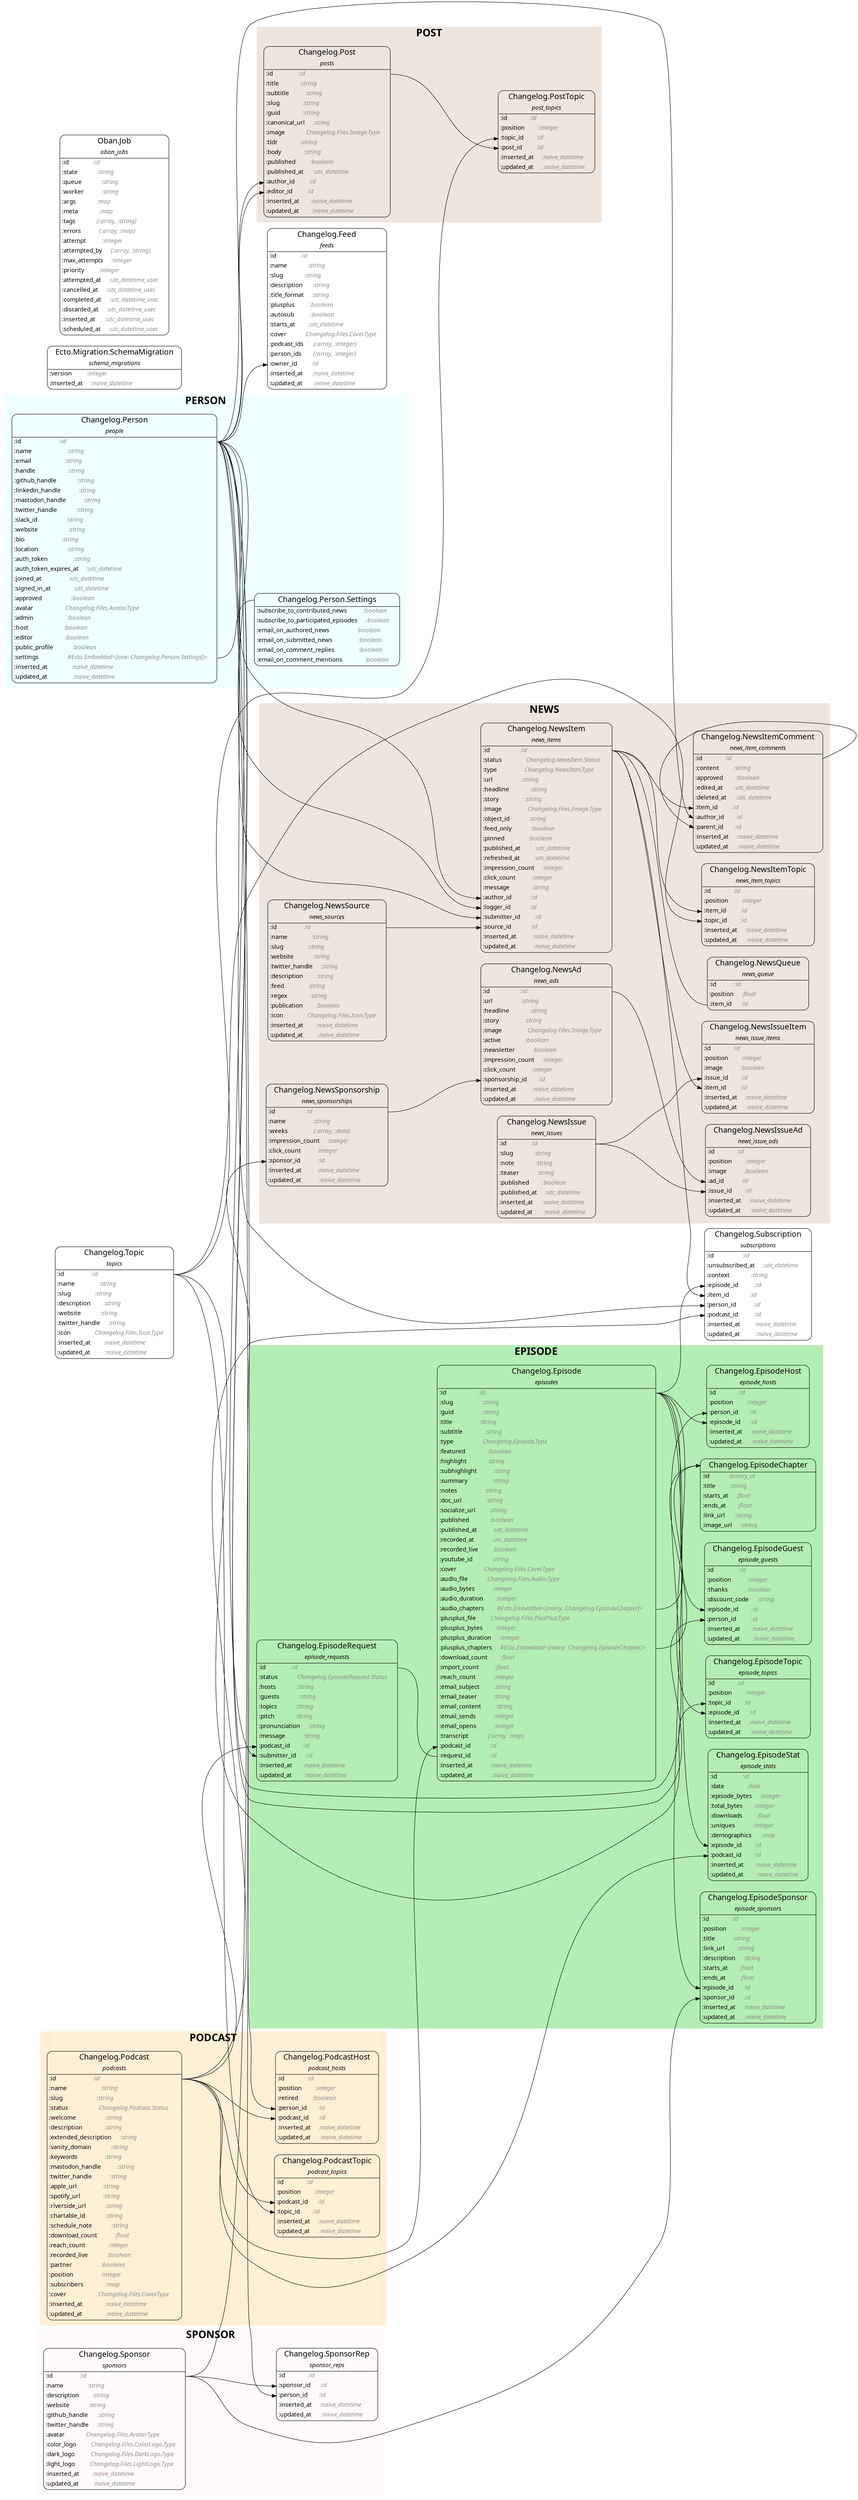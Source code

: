 digraph {
  ranksep=1.0; rankdir=LR;
  node [shape = none, fontname="Roboto Mono"];
  "Changelog.Feed" [label= <<table align='left' border='1' style='rounded' cellspacing='0' cellpadding='4' cellborder='0'><tr><td port='header@schema_module'><font point-size='18'>   Changelog.Feed   </font></td></tr><tr><td border='1' sides='b' colspan='2'><font point-size='14'><i>feeds</i></font></td></tr><tr><td align='left' port='field@id'>:id               <i><font color='gray54'>:id                            </font></i></td></tr><tr><td align='left' port='field@name'>:name             <i><font color='gray54'>:string                        </font></i></td></tr><tr><td align='left' port='field@slug'>:slug             <i><font color='gray54'>:string                        </font></i></td></tr><tr><td align='left' port='field@description'>:description      <i><font color='gray54'>:string                        </font></i></td></tr><tr><td align='left' port='field@title_format'>:title_format     <i><font color='gray54'>:string                        </font></i></td></tr><tr><td align='left' port='field@plusplus'>:plusplus         <i><font color='gray54'>:boolean                       </font></i></td></tr><tr><td align='left' port='field@autosub'>:autosub          <i><font color='gray54'>:boolean                       </font></i></td></tr><tr><td align='left' port='field@starts_at'>:starts_at        <i><font color='gray54'>:utc_datetime                  </font></i></td></tr><tr><td align='left' port='field@cover'>:cover            <i><font color='gray54'>Changelog.Files.Cover.Type     </font></i></td></tr><tr><td align='left' port='field@podcast_ids'>:podcast_ids      <i><font color='gray54'>{:array, :integer}             </font></i></td></tr><tr><td align='left' port='field@person_ids'>:person_ids       <i><font color='gray54'>{:array, :integer}             </font></i></td></tr><tr><td align='left' port='field@owner_id'>:owner_id         <i><font color='gray54'>:id                            </font></i></td></tr><tr><td align='left' port='field@inserted_at'>:inserted_at      <i><font color='gray54'>:naive_datetime                </font></i></td></tr><tr><td align='left' port='field@updated_at'>:updated_at       <i><font color='gray54'>:naive_datetime                </font></i></td></tr></table>>]
  "Changelog.Subscription" [label= <<table align='left' border='1' style='rounded' cellspacing='0' cellpadding='4' cellborder='0'><tr><td port='header@schema_module'><font point-size='18'>   Changelog.Subscription   </font></td></tr><tr><td border='1' sides='b' colspan='2'><font point-size='14'><i>subscriptions</i></font></td></tr><tr><td align='left' port='field@id'>:id                  <i><font color='gray54'>:id                 </font></i></td></tr><tr><td align='left' port='field@unsubscribed_at'>:unsubscribed_at     <i><font color='gray54'>:utc_datetime       </font></i></td></tr><tr><td align='left' port='field@context'>:context             <i><font color='gray54'>:string             </font></i></td></tr><tr><td align='left' port='field@episode_id'>:episode_id          <i><font color='gray54'>:id                 </font></i></td></tr><tr><td align='left' port='field@item_id'>:item_id             <i><font color='gray54'>:id                 </font></i></td></tr><tr><td align='left' port='field@person_id'>:person_id           <i><font color='gray54'>:id                 </font></i></td></tr><tr><td align='left' port='field@podcast_id'>:podcast_id          <i><font color='gray54'>:id                 </font></i></td></tr><tr><td align='left' port='field@inserted_at'>:inserted_at         <i><font color='gray54'>:naive_datetime     </font></i></td></tr><tr><td align='left' port='field@updated_at'>:updated_at          <i><font color='gray54'>:naive_datetime     </font></i></td></tr></table>>]
  "Changelog.Topic" [label= <<table align='left' border='1' style='rounded' cellspacing='0' cellpadding='4' cellborder='0'><tr><td port='header@schema_module'><font point-size='18'>   Changelog.Topic   </font></td></tr><tr><td border='1' sides='b' colspan='2'><font point-size='14'><i>topics</i></font></td></tr><tr><td align='left' port='field@id'>:id                 <i><font color='gray54'>:id                           </font></i></td></tr><tr><td align='left' port='field@name'>:name               <i><font color='gray54'>:string                       </font></i></td></tr><tr><td align='left' port='field@slug'>:slug               <i><font color='gray54'>:string                       </font></i></td></tr><tr><td align='left' port='field@description'>:description        <i><font color='gray54'>:string                       </font></i></td></tr><tr><td align='left' port='field@website'>:website            <i><font color='gray54'>:string                       </font></i></td></tr><tr><td align='left' port='field@twitter_handle'>:twitter_handle     <i><font color='gray54'>:string                       </font></i></td></tr><tr><td align='left' port='field@icon'>:icon               <i><font color='gray54'>Changelog.Files.Icon.Type     </font></i></td></tr><tr><td align='left' port='field@inserted_at'>:inserted_at        <i><font color='gray54'>:naive_datetime               </font></i></td></tr><tr><td align='left' port='field@updated_at'>:updated_at         <i><font color='gray54'>:naive_datetime               </font></i></td></tr></table>>]
  "Ecto.Migration.SchemaMigration" [label= <<table align='left' border='1' style='rounded' cellspacing='0' cellpadding='4' cellborder='0'><tr><td port='header@schema_module'><font point-size='18'>   Ecto.Migration.SchemaMigration   </font></td></tr><tr><td border='1' sides='b' colspan='2'><font point-size='14'><i>schema_migrations</i></font></td></tr><tr><td align='left' port='field@version'>:version         <i><font color='gray54'>:integer            </font></i></td></tr><tr><td align='left' port='field@inserted_at'>:inserted_at     <i><font color='gray54'>:naive_datetime     </font></i></td></tr></table>>]
  "Oban.Job" [label= <<table align='left' border='1' style='rounded' cellspacing='0' cellpadding='4' cellborder='0'><tr><td port='header@schema_module'><font point-size='18'>   Oban.Job   </font></td></tr><tr><td border='1' sides='b' colspan='2'><font point-size='14'><i>oban_jobs</i></font></td></tr><tr><td align='left' port='field@id'>:id               <i><font color='gray54'>:id                    </font></i></td></tr><tr><td align='left' port='field@state'>:state            <i><font color='gray54'>:string                </font></i></td></tr><tr><td align='left' port='field@queue'>:queue            <i><font color='gray54'>:string                </font></i></td></tr><tr><td align='left' port='field@worker'>:worker           <i><font color='gray54'>:string                </font></i></td></tr><tr><td align='left' port='field@args'>:args             <i><font color='gray54'>:map                   </font></i></td></tr><tr><td align='left' port='field@meta'>:meta             <i><font color='gray54'>:map                   </font></i></td></tr><tr><td align='left' port='field@tags'>:tags             <i><font color='gray54'>{:array, :string}      </font></i></td></tr><tr><td align='left' port='field@errors'>:errors           <i><font color='gray54'>{:array, :map}         </font></i></td></tr><tr><td align='left' port='field@attempt'>:attempt          <i><font color='gray54'>:integer               </font></i></td></tr><tr><td align='left' port='field@attempted_by'>:attempted_by     <i><font color='gray54'>{:array, :string}      </font></i></td></tr><tr><td align='left' port='field@max_attempts'>:max_attempts     <i><font color='gray54'>:integer               </font></i></td></tr><tr><td align='left' port='field@priority'>:priority         <i><font color='gray54'>:integer               </font></i></td></tr><tr><td align='left' port='field@attempted_at'>:attempted_at     <i><font color='gray54'>:utc_datetime_usec     </font></i></td></tr><tr><td align='left' port='field@cancelled_at'>:cancelled_at     <i><font color='gray54'>:utc_datetime_usec     </font></i></td></tr><tr><td align='left' port='field@completed_at'>:completed_at     <i><font color='gray54'>:utc_datetime_usec     </font></i></td></tr><tr><td align='left' port='field@discarded_at'>:discarded_at     <i><font color='gray54'>:utc_datetime_usec     </font></i></td></tr><tr><td align='left' port='field@inserted_at'>:inserted_at      <i><font color='gray54'>:utc_datetime_usec     </font></i></td></tr><tr><td align='left' port='field@scheduled_at'>:scheduled_at     <i><font color='gray54'>:utc_datetime_usec     </font></i></td></tr></table>>]
  subgraph cluster_EPISODE {
    style=filled
    fontname="Roboto Mono"
    color = "#b4eeb4"
    label = <<font point-size='24'><b>EPISODE</b></font>>
    "Changelog.Episode" [label= <<table align='left' border='1' style='rounded' cellspacing='0' cellpadding='4' cellborder='0'><tr><td port='header@schema_module'><font point-size='18'>   Changelog.Episode   </font></td></tr><tr><td border='1' sides='b' colspan='2'><font point-size='14'><i>episodes</i></font></td></tr><tr><td align='left' port='field@id'>:id                    <i><font color='gray54'>:id                                                  </font></i></td></tr><tr><td align='left' port='field@slug'>:slug                  <i><font color='gray54'>:string                                              </font></i></td></tr><tr><td align='left' port='field@guid'>:guid                  <i><font color='gray54'>:string                                              </font></i></td></tr><tr><td align='left' port='field@title'>:title                 <i><font color='gray54'>:string                                              </font></i></td></tr><tr><td align='left' port='field@subtitle'>:subtitle              <i><font color='gray54'>:string                                              </font></i></td></tr><tr><td align='left' port='field@type'>:type                  <i><font color='gray54'>Changelog.Episode.Type                               </font></i></td></tr><tr><td align='left' port='field@featured'>:featured              <i><font color='gray54'>:boolean                                             </font></i></td></tr><tr><td align='left' port='field@highlight'>:highlight             <i><font color='gray54'>:string                                              </font></i></td></tr><tr><td align='left' port='field@subhighlight'>:subhighlight          <i><font color='gray54'>:string                                              </font></i></td></tr><tr><td align='left' port='field@summary'>:summary               <i><font color='gray54'>:string                                              </font></i></td></tr><tr><td align='left' port='field@notes'>:notes                 <i><font color='gray54'>:string                                              </font></i></td></tr><tr><td align='left' port='field@doc_url'>:doc_url               <i><font color='gray54'>:string                                              </font></i></td></tr><tr><td align='left' port='field@socialize_url'>:socialize_url         <i><font color='gray54'>:string                                              </font></i></td></tr><tr><td align='left' port='field@published'>:published             <i><font color='gray54'>:boolean                                             </font></i></td></tr><tr><td align='left' port='field@published_at'>:published_at          <i><font color='gray54'>:utc_datetime                                        </font></i></td></tr><tr><td align='left' port='field@recorded_at'>:recorded_at           <i><font color='gray54'>:utc_datetime                                        </font></i></td></tr><tr><td align='left' port='field@recorded_live'>:recorded_live         <i><font color='gray54'>:boolean                                             </font></i></td></tr><tr><td align='left' port='field@youtube_id'>:youtube_id            <i><font color='gray54'>:string                                              </font></i></td></tr><tr><td align='left' port='field@cover'>:cover                 <i><font color='gray54'>Changelog.Files.Cover.Type                           </font></i></td></tr><tr><td align='left' port='field@audio_file'>:audio_file            <i><font color='gray54'>Changelog.Files.Audio.Type                           </font></i></td></tr><tr><td align='left' port='field@audio_bytes'>:audio_bytes           <i><font color='gray54'>:integer                                             </font></i></td></tr><tr><td align='left' port='field@audio_duration'>:audio_duration        <i><font color='gray54'>:integer                                             </font></i></td></tr><tr><td align='left' port='field@audio_chapters'>:audio_chapters        <i><font color='gray54'>#Ecto.Embedded&lt;[many: Changelog.EpisodeChapter]&gt;     </font></i></td></tr><tr><td align='left' port='field@plusplus_file'>:plusplus_file         <i><font color='gray54'>Changelog.Files.PlusPlus.Type                        </font></i></td></tr><tr><td align='left' port='field@plusplus_bytes'>:plusplus_bytes        <i><font color='gray54'>:integer                                             </font></i></td></tr><tr><td align='left' port='field@plusplus_duration'>:plusplus_duration     <i><font color='gray54'>:integer                                             </font></i></td></tr><tr><td align='left' port='field@plusplus_chapters'>:plusplus_chapters     <i><font color='gray54'>#Ecto.Embedded&lt;[many: Changelog.EpisodeChapter]&gt;     </font></i></td></tr><tr><td align='left' port='field@download_count'>:download_count        <i><font color='gray54'>:float                                               </font></i></td></tr><tr><td align='left' port='field@import_count'>:import_count          <i><font color='gray54'>:float                                               </font></i></td></tr><tr><td align='left' port='field@reach_count'>:reach_count           <i><font color='gray54'>:integer                                             </font></i></td></tr><tr><td align='left' port='field@email_subject'>:email_subject         <i><font color='gray54'>:string                                              </font></i></td></tr><tr><td align='left' port='field@email_teaser'>:email_teaser          <i><font color='gray54'>:string                                              </font></i></td></tr><tr><td align='left' port='field@email_content'>:email_content         <i><font color='gray54'>:string                                              </font></i></td></tr><tr><td align='left' port='field@email_sends'>:email_sends           <i><font color='gray54'>:integer                                             </font></i></td></tr><tr><td align='left' port='field@email_opens'>:email_opens           <i><font color='gray54'>:integer                                             </font></i></td></tr><tr><td align='left' port='field@transcript'>:transcript            <i><font color='gray54'>{:array, :map}                                       </font></i></td></tr><tr><td align='left' port='field@podcast_id'>:podcast_id            <i><font color='gray54'>:id                                                  </font></i></td></tr><tr><td align='left' port='field@request_id'>:request_id            <i><font color='gray54'>:id                                                  </font></i></td></tr><tr><td align='left' port='field@inserted_at'>:inserted_at           <i><font color='gray54'>:naive_datetime                                      </font></i></td></tr><tr><td align='left' port='field@updated_at'>:updated_at            <i><font color='gray54'>:naive_datetime                                      </font></i></td></tr></table>>]
  "Changelog.EpisodeChapter" [label= <<table align='left' border='1' style='rounded' cellspacing='0' cellpadding='4' cellborder='0'><tr><td border='1' sides='b' colspan='2' port='header@schema_module'><font point-size='18'>   Changelog.EpisodeChapter   </font></td></tr><tr><td align='left' port='field@id'>:id            <i><font color='gray54'>:binary_id     </font></i></td></tr><tr><td align='left' port='field@title'>:title         <i><font color='gray54'>:string        </font></i></td></tr><tr><td align='left' port='field@starts_at'>:starts_at     <i><font color='gray54'>:float         </font></i></td></tr><tr><td align='left' port='field@ends_at'>:ends_at       <i><font color='gray54'>:float         </font></i></td></tr><tr><td align='left' port='field@link_url'>:link_url      <i><font color='gray54'>:string        </font></i></td></tr><tr><td align='left' port='field@image_url'>:image_url     <i><font color='gray54'>:string        </font></i></td></tr></table>>]
  "Changelog.EpisodeGuest" [label= <<table align='left' border='1' style='rounded' cellspacing='0' cellpadding='4' cellborder='0'><tr><td port='header@schema_module'><font point-size='18'>   Changelog.EpisodeGuest   </font></td></tr><tr><td border='1' sides='b' colspan='2'><font point-size='14'><i>episode_guests</i></font></td></tr><tr><td align='left' port='field@id'>:id                <i><font color='gray54'>:id                 </font></i></td></tr><tr><td align='left' port='field@position'>:position          <i><font color='gray54'>:integer            </font></i></td></tr><tr><td align='left' port='field@thanks'>:thanks            <i><font color='gray54'>:boolean            </font></i></td></tr><tr><td align='left' port='field@discount_code'>:discount_code     <i><font color='gray54'>:string             </font></i></td></tr><tr><td align='left' port='field@episode_id'>:episode_id        <i><font color='gray54'>:id                 </font></i></td></tr><tr><td align='left' port='field@person_id'>:person_id         <i><font color='gray54'>:id                 </font></i></td></tr><tr><td align='left' port='field@inserted_at'>:inserted_at       <i><font color='gray54'>:naive_datetime     </font></i></td></tr><tr><td align='left' port='field@updated_at'>:updated_at        <i><font color='gray54'>:naive_datetime     </font></i></td></tr></table>>]
  "Changelog.EpisodeHost" [label= <<table align='left' border='1' style='rounded' cellspacing='0' cellpadding='4' cellborder='0'><tr><td port='header@schema_module'><font point-size='18'>   Changelog.EpisodeHost   </font></td></tr><tr><td border='1' sides='b' colspan='2'><font point-size='14'><i>episode_hosts</i></font></td></tr><tr><td align='left' port='field@id'>:id              <i><font color='gray54'>:id                 </font></i></td></tr><tr><td align='left' port='field@position'>:position        <i><font color='gray54'>:integer            </font></i></td></tr><tr><td align='left' port='field@person_id'>:person_id       <i><font color='gray54'>:id                 </font></i></td></tr><tr><td align='left' port='field@episode_id'>:episode_id      <i><font color='gray54'>:id                 </font></i></td></tr><tr><td align='left' port='field@inserted_at'>:inserted_at     <i><font color='gray54'>:naive_datetime     </font></i></td></tr><tr><td align='left' port='field@updated_at'>:updated_at      <i><font color='gray54'>:naive_datetime     </font></i></td></tr></table>>]
  "Changelog.EpisodeRequest" [label= <<table align='left' border='1' style='rounded' cellspacing='0' cellpadding='4' cellborder='0'><tr><td port='header@schema_module'><font point-size='18'>   Changelog.EpisodeRequest   </font></td></tr><tr><td border='1' sides='b' colspan='2'><font point-size='14'><i>episode_requests</i></font></td></tr><tr><td align='left' port='field@id'>:id                <i><font color='gray54'>:id                                 </font></i></td></tr><tr><td align='left' port='field@status'>:status            <i><font color='gray54'>Changelog.EpisodeRequest.Status     </font></i></td></tr><tr><td align='left' port='field@hosts'>:hosts             <i><font color='gray54'>:string                             </font></i></td></tr><tr><td align='left' port='field@guests'>:guests            <i><font color='gray54'>:string                             </font></i></td></tr><tr><td align='left' port='field@topics'>:topics            <i><font color='gray54'>:string                             </font></i></td></tr><tr><td align='left' port='field@pitch'>:pitch             <i><font color='gray54'>:string                             </font></i></td></tr><tr><td align='left' port='field@pronunciation'>:pronunciation     <i><font color='gray54'>:string                             </font></i></td></tr><tr><td align='left' port='field@message'>:message           <i><font color='gray54'>:string                             </font></i></td></tr><tr><td align='left' port='field@podcast_id'>:podcast_id        <i><font color='gray54'>:id                                 </font></i></td></tr><tr><td align='left' port='field@submitter_id'>:submitter_id      <i><font color='gray54'>:id                                 </font></i></td></tr><tr><td align='left' port='field@inserted_at'>:inserted_at       <i><font color='gray54'>:naive_datetime                     </font></i></td></tr><tr><td align='left' port='field@updated_at'>:updated_at        <i><font color='gray54'>:naive_datetime                     </font></i></td></tr></table>>]
  "Changelog.EpisodeSponsor" [label= <<table align='left' border='1' style='rounded' cellspacing='0' cellpadding='4' cellborder='0'><tr><td port='header@schema_module'><font point-size='18'>   Changelog.EpisodeSponsor   </font></td></tr><tr><td border='1' sides='b' colspan='2'><font point-size='14'><i>episode_sponsors</i></font></td></tr><tr><td align='left' port='field@id'>:id              <i><font color='gray54'>:id                 </font></i></td></tr><tr><td align='left' port='field@position'>:position        <i><font color='gray54'>:integer            </font></i></td></tr><tr><td align='left' port='field@title'>:title           <i><font color='gray54'>:string             </font></i></td></tr><tr><td align='left' port='field@link_url'>:link_url        <i><font color='gray54'>:string             </font></i></td></tr><tr><td align='left' port='field@description'>:description     <i><font color='gray54'>:string             </font></i></td></tr><tr><td align='left' port='field@starts_at'>:starts_at       <i><font color='gray54'>:float              </font></i></td></tr><tr><td align='left' port='field@ends_at'>:ends_at         <i><font color='gray54'>:float              </font></i></td></tr><tr><td align='left' port='field@episode_id'>:episode_id      <i><font color='gray54'>:id                 </font></i></td></tr><tr><td align='left' port='field@sponsor_id'>:sponsor_id      <i><font color='gray54'>:id                 </font></i></td></tr><tr><td align='left' port='field@inserted_at'>:inserted_at     <i><font color='gray54'>:naive_datetime     </font></i></td></tr><tr><td align='left' port='field@updated_at'>:updated_at      <i><font color='gray54'>:naive_datetime     </font></i></td></tr></table>>]
  "Changelog.EpisodeStat" [label= <<table align='left' border='1' style='rounded' cellspacing='0' cellpadding='4' cellborder='0'><tr><td port='header@schema_module'><font point-size='18'>   Changelog.EpisodeStat   </font></td></tr><tr><td border='1' sides='b' colspan='2'><font point-size='14'><i>episode_stats</i></font></td></tr><tr><td align='left' port='field@id'>:id                <i><font color='gray54'>:id                 </font></i></td></tr><tr><td align='left' port='field@date'>:date              <i><font color='gray54'>:date               </font></i></td></tr><tr><td align='left' port='field@episode_bytes'>:episode_bytes     <i><font color='gray54'>:integer            </font></i></td></tr><tr><td align='left' port='field@total_bytes'>:total_bytes       <i><font color='gray54'>:integer            </font></i></td></tr><tr><td align='left' port='field@downloads'>:downloads         <i><font color='gray54'>:float              </font></i></td></tr><tr><td align='left' port='field@uniques'>:uniques           <i><font color='gray54'>:integer            </font></i></td></tr><tr><td align='left' port='field@demographics'>:demographics      <i><font color='gray54'>:map                </font></i></td></tr><tr><td align='left' port='field@episode_id'>:episode_id        <i><font color='gray54'>:id                 </font></i></td></tr><tr><td align='left' port='field@podcast_id'>:podcast_id        <i><font color='gray54'>:id                 </font></i></td></tr><tr><td align='left' port='field@inserted_at'>:inserted_at       <i><font color='gray54'>:naive_datetime     </font></i></td></tr><tr><td align='left' port='field@updated_at'>:updated_at        <i><font color='gray54'>:naive_datetime     </font></i></td></tr></table>>]
  "Changelog.EpisodeTopic" [label= <<table align='left' border='1' style='rounded' cellspacing='0' cellpadding='4' cellborder='0'><tr><td port='header@schema_module'><font point-size='18'>   Changelog.EpisodeTopic   </font></td></tr><tr><td border='1' sides='b' colspan='2'><font point-size='14'><i>episode_topics</i></font></td></tr><tr><td align='left' port='field@id'>:id              <i><font color='gray54'>:id                 </font></i></td></tr><tr><td align='left' port='field@position'>:position        <i><font color='gray54'>:integer            </font></i></td></tr><tr><td align='left' port='field@topic_id'>:topic_id        <i><font color='gray54'>:id                 </font></i></td></tr><tr><td align='left' port='field@episode_id'>:episode_id      <i><font color='gray54'>:id                 </font></i></td></tr><tr><td align='left' port='field@inserted_at'>:inserted_at     <i><font color='gray54'>:naive_datetime     </font></i></td></tr><tr><td align='left' port='field@updated_at'>:updated_at      <i><font color='gray54'>:naive_datetime     </font></i></td></tr></table>>]
  }
  subgraph cluster_NEWS {
    style=filled
    fontname="Roboto Mono"
    color = "#eee5de"
    label = <<font point-size='24'><b>NEWS</b></font>>
    "Changelog.NewsAd" [label= <<table align='left' border='1' style='rounded' cellspacing='0' cellpadding='4' cellborder='0'><tr><td port='header@schema_module'><font point-size='18'>   Changelog.NewsAd   </font></td></tr><tr><td border='1' sides='b' colspan='2'><font point-size='14'><i>news_ads</i></font></td></tr><tr><td align='left' port='field@id'>:id                   <i><font color='gray54'>:id                            </font></i></td></tr><tr><td align='left' port='field@url'>:url                  <i><font color='gray54'>:string                        </font></i></td></tr><tr><td align='left' port='field@headline'>:headline             <i><font color='gray54'>:string                        </font></i></td></tr><tr><td align='left' port='field@story'>:story                <i><font color='gray54'>:string                        </font></i></td></tr><tr><td align='left' port='field@image'>:image                <i><font color='gray54'>Changelog.Files.Image.Type     </font></i></td></tr><tr><td align='left' port='field@active'>:active               <i><font color='gray54'>:boolean                       </font></i></td></tr><tr><td align='left' port='field@newsletter'>:newsletter           <i><font color='gray54'>:boolean                       </font></i></td></tr><tr><td align='left' port='field@impression_count'>:impression_count     <i><font color='gray54'>:integer                       </font></i></td></tr><tr><td align='left' port='field@click_count'>:click_count          <i><font color='gray54'>:integer                       </font></i></td></tr><tr><td align='left' port='field@sponsorship_id'>:sponsorship_id       <i><font color='gray54'>:id                            </font></i></td></tr><tr><td align='left' port='field@inserted_at'>:inserted_at          <i><font color='gray54'>:naive_datetime                </font></i></td></tr><tr><td align='left' port='field@updated_at'>:updated_at           <i><font color='gray54'>:naive_datetime                </font></i></td></tr></table>>]
  "Changelog.NewsIssue" [label= <<table align='left' border='1' style='rounded' cellspacing='0' cellpadding='4' cellborder='0'><tr><td port='header@schema_module'><font point-size='18'>   Changelog.NewsIssue   </font></td></tr><tr><td border='1' sides='b' colspan='2'><font point-size='14'><i>news_issues</i></font></td></tr><tr><td align='left' port='field@id'>:id               <i><font color='gray54'>:id                 </font></i></td></tr><tr><td align='left' port='field@slug'>:slug             <i><font color='gray54'>:string             </font></i></td></tr><tr><td align='left' port='field@note'>:note             <i><font color='gray54'>:string             </font></i></td></tr><tr><td align='left' port='field@teaser'>:teaser           <i><font color='gray54'>:string             </font></i></td></tr><tr><td align='left' port='field@published'>:published        <i><font color='gray54'>:boolean            </font></i></td></tr><tr><td align='left' port='field@published_at'>:published_at     <i><font color='gray54'>:utc_datetime       </font></i></td></tr><tr><td align='left' port='field@inserted_at'>:inserted_at      <i><font color='gray54'>:naive_datetime     </font></i></td></tr><tr><td align='left' port='field@updated_at'>:updated_at       <i><font color='gray54'>:naive_datetime     </font></i></td></tr></table>>]
  "Changelog.NewsIssueAd" [label= <<table align='left' border='1' style='rounded' cellspacing='0' cellpadding='4' cellborder='0'><tr><td port='header@schema_module'><font point-size='18'>   Changelog.NewsIssueAd   </font></td></tr><tr><td border='1' sides='b' colspan='2'><font point-size='14'><i>news_issue_ads</i></font></td></tr><tr><td align='left' port='field@id'>:id              <i><font color='gray54'>:id                 </font></i></td></tr><tr><td align='left' port='field@position'>:position        <i><font color='gray54'>:integer            </font></i></td></tr><tr><td align='left' port='field@image'>:image           <i><font color='gray54'>:boolean            </font></i></td></tr><tr><td align='left' port='field@ad_id'>:ad_id           <i><font color='gray54'>:id                 </font></i></td></tr><tr><td align='left' port='field@issue_id'>:issue_id        <i><font color='gray54'>:id                 </font></i></td></tr><tr><td align='left' port='field@inserted_at'>:inserted_at     <i><font color='gray54'>:naive_datetime     </font></i></td></tr><tr><td align='left' port='field@updated_at'>:updated_at      <i><font color='gray54'>:naive_datetime     </font></i></td></tr></table>>]
  "Changelog.NewsIssueItem" [label= <<table align='left' border='1' style='rounded' cellspacing='0' cellpadding='4' cellborder='0'><tr><td port='header@schema_module'><font point-size='18'>   Changelog.NewsIssueItem   </font></td></tr><tr><td border='1' sides='b' colspan='2'><font point-size='14'><i>news_issue_items</i></font></td></tr><tr><td align='left' port='field@id'>:id              <i><font color='gray54'>:id                 </font></i></td></tr><tr><td align='left' port='field@position'>:position        <i><font color='gray54'>:integer            </font></i></td></tr><tr><td align='left' port='field@image'>:image           <i><font color='gray54'>:boolean            </font></i></td></tr><tr><td align='left' port='field@issue_id'>:issue_id        <i><font color='gray54'>:id                 </font></i></td></tr><tr><td align='left' port='field@item_id'>:item_id         <i><font color='gray54'>:id                 </font></i></td></tr><tr><td align='left' port='field@inserted_at'>:inserted_at     <i><font color='gray54'>:naive_datetime     </font></i></td></tr><tr><td align='left' port='field@updated_at'>:updated_at      <i><font color='gray54'>:naive_datetime     </font></i></td></tr></table>>]
  "Changelog.NewsItem" [label= <<table align='left' border='1' style='rounded' cellspacing='0' cellpadding='4' cellborder='0'><tr><td port='header@schema_module'><font point-size='18'>   Changelog.NewsItem   </font></td></tr><tr><td border='1' sides='b' colspan='2'><font point-size='14'><i>news_items</i></font></td></tr><tr><td align='left' port='field@id'>:id                   <i><font color='gray54'>:id                            </font></i></td></tr><tr><td align='left' port='field@status'>:status               <i><font color='gray54'>Changelog.NewsItem.Status      </font></i></td></tr><tr><td align='left' port='field@type'>:type                 <i><font color='gray54'>Changelog.NewsItem.Type        </font></i></td></tr><tr><td align='left' port='field@url'>:url                  <i><font color='gray54'>:string                        </font></i></td></tr><tr><td align='left' port='field@headline'>:headline             <i><font color='gray54'>:string                        </font></i></td></tr><tr><td align='left' port='field@story'>:story                <i><font color='gray54'>:string                        </font></i></td></tr><tr><td align='left' port='field@image'>:image                <i><font color='gray54'>Changelog.Files.Image.Type     </font></i></td></tr><tr><td align='left' port='field@object_id'>:object_id            <i><font color='gray54'>:string                        </font></i></td></tr><tr><td align='left' port='field@feed_only'>:feed_only            <i><font color='gray54'>:boolean                       </font></i></td></tr><tr><td align='left' port='field@pinned'>:pinned               <i><font color='gray54'>:boolean                       </font></i></td></tr><tr><td align='left' port='field@published_at'>:published_at         <i><font color='gray54'>:utc_datetime                  </font></i></td></tr><tr><td align='left' port='field@refreshed_at'>:refreshed_at         <i><font color='gray54'>:utc_datetime                  </font></i></td></tr><tr><td align='left' port='field@impression_count'>:impression_count     <i><font color='gray54'>:integer                       </font></i></td></tr><tr><td align='left' port='field@click_count'>:click_count          <i><font color='gray54'>:integer                       </font></i></td></tr><tr><td align='left' port='field@message'>:message              <i><font color='gray54'>:string                        </font></i></td></tr><tr><td align='left' port='field@author_id'>:author_id            <i><font color='gray54'>:id                            </font></i></td></tr><tr><td align='left' port='field@logger_id'>:logger_id            <i><font color='gray54'>:id                            </font></i></td></tr><tr><td align='left' port='field@submitter_id'>:submitter_id         <i><font color='gray54'>:id                            </font></i></td></tr><tr><td align='left' port='field@source_id'>:source_id            <i><font color='gray54'>:id                            </font></i></td></tr><tr><td align='left' port='field@inserted_at'>:inserted_at          <i><font color='gray54'>:naive_datetime                </font></i></td></tr><tr><td align='left' port='field@updated_at'>:updated_at           <i><font color='gray54'>:naive_datetime                </font></i></td></tr></table>>]
  "Changelog.NewsItemComment" [label= <<table align='left' border='1' style='rounded' cellspacing='0' cellpadding='4' cellborder='0'><tr><td port='header@schema_module'><font point-size='18'>   Changelog.NewsItemComment   </font></td></tr><tr><td border='1' sides='b' colspan='2'><font point-size='14'><i>news_item_comments</i></font></td></tr><tr><td align='left' port='field@id'>:id              <i><font color='gray54'>:id                 </font></i></td></tr><tr><td align='left' port='field@content'>:content         <i><font color='gray54'>:string             </font></i></td></tr><tr><td align='left' port='field@approved'>:approved        <i><font color='gray54'>:boolean            </font></i></td></tr><tr><td align='left' port='field@edited_at'>:edited_at       <i><font color='gray54'>:utc_datetime       </font></i></td></tr><tr><td align='left' port='field@deleted_at'>:deleted_at      <i><font color='gray54'>:utc_datetime       </font></i></td></tr><tr><td align='left' port='field@item_id'>:item_id         <i><font color='gray54'>:id                 </font></i></td></tr><tr><td align='left' port='field@author_id'>:author_id       <i><font color='gray54'>:id                 </font></i></td></tr><tr><td align='left' port='field@parent_id'>:parent_id       <i><font color='gray54'>:id                 </font></i></td></tr><tr><td align='left' port='field@inserted_at'>:inserted_at     <i><font color='gray54'>:naive_datetime     </font></i></td></tr><tr><td align='left' port='field@updated_at'>:updated_at      <i><font color='gray54'>:naive_datetime     </font></i></td></tr></table>>]
  "Changelog.NewsItemTopic" [label= <<table align='left' border='1' style='rounded' cellspacing='0' cellpadding='4' cellborder='0'><tr><td port='header@schema_module'><font point-size='18'>   Changelog.NewsItemTopic   </font></td></tr><tr><td border='1' sides='b' colspan='2'><font point-size='14'><i>news_item_topics</i></font></td></tr><tr><td align='left' port='field@id'>:id              <i><font color='gray54'>:id                 </font></i></td></tr><tr><td align='left' port='field@position'>:position        <i><font color='gray54'>:integer            </font></i></td></tr><tr><td align='left' port='field@item_id'>:item_id         <i><font color='gray54'>:id                 </font></i></td></tr><tr><td align='left' port='field@topic_id'>:topic_id        <i><font color='gray54'>:id                 </font></i></td></tr><tr><td align='left' port='field@inserted_at'>:inserted_at     <i><font color='gray54'>:naive_datetime     </font></i></td></tr><tr><td align='left' port='field@updated_at'>:updated_at      <i><font color='gray54'>:naive_datetime     </font></i></td></tr></table>>]
  "Changelog.NewsQueue" [label= <<table align='left' border='1' style='rounded' cellspacing='0' cellpadding='4' cellborder='0'><tr><td port='header@schema_module'><font point-size='18'>   Changelog.NewsQueue   </font></td></tr><tr><td border='1' sides='b' colspan='2'><font point-size='14'><i>news_queue</i></font></td></tr><tr><td align='left' port='field@id'>:id           <i><font color='gray54'>:id        </font></i></td></tr><tr><td align='left' port='field@position'>:position     <i><font color='gray54'>:float     </font></i></td></tr><tr><td align='left' port='field@item_id'>:item_id      <i><font color='gray54'>:id        </font></i></td></tr></table>>]
  "Changelog.NewsSource" [label= <<table align='left' border='1' style='rounded' cellspacing='0' cellpadding='4' cellborder='0'><tr><td port='header@schema_module'><font point-size='18'>   Changelog.NewsSource   </font></td></tr><tr><td border='1' sides='b' colspan='2'><font point-size='14'><i>news_sources</i></font></td></tr><tr><td align='left' port='field@id'>:id                 <i><font color='gray54'>:id                           </font></i></td></tr><tr><td align='left' port='field@name'>:name               <i><font color='gray54'>:string                       </font></i></td></tr><tr><td align='left' port='field@slug'>:slug               <i><font color='gray54'>:string                       </font></i></td></tr><tr><td align='left' port='field@website'>:website            <i><font color='gray54'>:string                       </font></i></td></tr><tr><td align='left' port='field@twitter_handle'>:twitter_handle     <i><font color='gray54'>:string                       </font></i></td></tr><tr><td align='left' port='field@description'>:description        <i><font color='gray54'>:string                       </font></i></td></tr><tr><td align='left' port='field@feed'>:feed               <i><font color='gray54'>:string                       </font></i></td></tr><tr><td align='left' port='field@regex'>:regex              <i><font color='gray54'>:string                       </font></i></td></tr><tr><td align='left' port='field@publication'>:publication        <i><font color='gray54'>:boolean                      </font></i></td></tr><tr><td align='left' port='field@icon'>:icon               <i><font color='gray54'>Changelog.Files.Icon.Type     </font></i></td></tr><tr><td align='left' port='field@inserted_at'>:inserted_at        <i><font color='gray54'>:naive_datetime               </font></i></td></tr><tr><td align='left' port='field@updated_at'>:updated_at         <i><font color='gray54'>:naive_datetime               </font></i></td></tr></table>>]
  "Changelog.NewsSponsorship" [label= <<table align='left' border='1' style='rounded' cellspacing='0' cellpadding='4' cellborder='0'><tr><td port='header@schema_module'><font point-size='18'>   Changelog.NewsSponsorship   </font></td></tr><tr><td border='1' sides='b' colspan='2'><font point-size='14'><i>news_sponsorships</i></font></td></tr><tr><td align='left' port='field@id'>:id                   <i><font color='gray54'>:id                 </font></i></td></tr><tr><td align='left' port='field@name'>:name                 <i><font color='gray54'>:string             </font></i></td></tr><tr><td align='left' port='field@weeks'>:weeks                <i><font color='gray54'>{:array, :date}     </font></i></td></tr><tr><td align='left' port='field@impression_count'>:impression_count     <i><font color='gray54'>:integer            </font></i></td></tr><tr><td align='left' port='field@click_count'>:click_count          <i><font color='gray54'>:integer            </font></i></td></tr><tr><td align='left' port='field@sponsor_id'>:sponsor_id           <i><font color='gray54'>:id                 </font></i></td></tr><tr><td align='left' port='field@inserted_at'>:inserted_at          <i><font color='gray54'>:naive_datetime     </font></i></td></tr><tr><td align='left' port='field@updated_at'>:updated_at           <i><font color='gray54'>:naive_datetime     </font></i></td></tr></table>>]
  }
  subgraph cluster_PERSON {
    style=filled
    fontname="Roboto Mono"
    color = "#f0ffff"
    label = <<font point-size='24'><b>PERSON</b></font>>
    "Changelog.Person" [label= <<table align='left' border='1' style='rounded' cellspacing='0' cellpadding='4' cellborder='0'><tr><td port='header@schema_module'><font point-size='18'>   Changelog.Person   </font></td></tr><tr><td border='1' sides='b' colspan='2'><font point-size='14'><i>people</i></font></td></tr><tr><td align='left' port='field@id'>:id                        <i><font color='gray54'>:id                                                  </font></i></td></tr><tr><td align='left' port='field@name'>:name                      <i><font color='gray54'>:string                                              </font></i></td></tr><tr><td align='left' port='field@email'>:email                     <i><font color='gray54'>:string                                              </font></i></td></tr><tr><td align='left' port='field@handle'>:handle                    <i><font color='gray54'>:string                                              </font></i></td></tr><tr><td align='left' port='field@github_handle'>:github_handle             <i><font color='gray54'>:string                                              </font></i></td></tr><tr><td align='left' port='field@linkedin_handle'>:linkedin_handle           <i><font color='gray54'>:string                                              </font></i></td></tr><tr><td align='left' port='field@mastodon_handle'>:mastodon_handle           <i><font color='gray54'>:string                                              </font></i></td></tr><tr><td align='left' port='field@twitter_handle'>:twitter_handle            <i><font color='gray54'>:string                                              </font></i></td></tr><tr><td align='left' port='field@slack_id'>:slack_id                  <i><font color='gray54'>:string                                              </font></i></td></tr><tr><td align='left' port='field@website'>:website                   <i><font color='gray54'>:string                                              </font></i></td></tr><tr><td align='left' port='field@bio'>:bio                       <i><font color='gray54'>:string                                              </font></i></td></tr><tr><td align='left' port='field@location'>:location                  <i><font color='gray54'>:string                                              </font></i></td></tr><tr><td align='left' port='field@auth_token'>:auth_token                <i><font color='gray54'>:string                                              </font></i></td></tr><tr><td align='left' port='field@auth_token_expires_at'>:auth_token_expires_at     <i><font color='gray54'>:utc_datetime                                        </font></i></td></tr><tr><td align='left' port='field@joined_at'>:joined_at                 <i><font color='gray54'>:utc_datetime                                        </font></i></td></tr><tr><td align='left' port='field@signed_in_at'>:signed_in_at              <i><font color='gray54'>:utc_datetime                                        </font></i></td></tr><tr><td align='left' port='field@approved'>:approved                  <i><font color='gray54'>:boolean                                             </font></i></td></tr><tr><td align='left' port='field@avatar'>:avatar                    <i><font color='gray54'>Changelog.Files.Avatar.Type                          </font></i></td></tr><tr><td align='left' port='field@admin'>:admin                     <i><font color='gray54'>:boolean                                             </font></i></td></tr><tr><td align='left' port='field@host'>:host                      <i><font color='gray54'>:boolean                                             </font></i></td></tr><tr><td align='left' port='field@editor'>:editor                    <i><font color='gray54'>:boolean                                             </font></i></td></tr><tr><td align='left' port='field@public_profile'>:public_profile            <i><font color='gray54'>:boolean                                             </font></i></td></tr><tr><td align='left' port='field@settings'>:settings                  <i><font color='gray54'>#Ecto.Embedded&lt;[one: Changelog.Person.Settings]&gt;     </font></i></td></tr><tr><td align='left' port='field@inserted_at'>:inserted_at               <i><font color='gray54'>:naive_datetime                                      </font></i></td></tr><tr><td align='left' port='field@updated_at'>:updated_at                <i><font color='gray54'>:naive_datetime                                      </font></i></td></tr></table>>]
  "Changelog.Person.Settings" [label= <<table align='left' border='1' style='rounded' cellspacing='0' cellpadding='4' cellborder='0'><tr><td border='1' sides='b' colspan='2' port='header@schema_module'><font point-size='18'>   Changelog.Person.Settings   </font></td></tr><tr><td align='left' port='field@subscribe_to_contributed_news'>:subscribe_to_contributed_news          <i><font color='gray54'>:boolean     </font></i></td></tr><tr><td align='left' port='field@subscribe_to_participated_episodes'>:subscribe_to_participated_episodes     <i><font color='gray54'>:boolean     </font></i></td></tr><tr><td align='left' port='field@email_on_authored_news'>:email_on_authored_news                 <i><font color='gray54'>:boolean     </font></i></td></tr><tr><td align='left' port='field@email_on_submitted_news'>:email_on_submitted_news                <i><font color='gray54'>:boolean     </font></i></td></tr><tr><td align='left' port='field@email_on_comment_replies'>:email_on_comment_replies               <i><font color='gray54'>:boolean     </font></i></td></tr><tr><td align='left' port='field@email_on_comment_mentions'>:email_on_comment_mentions              <i><font color='gray54'>:boolean     </font></i></td></tr></table>>]
  }
  subgraph cluster_PODCAST {
    style=filled
    fontname="Roboto Mono"
    color = "#ffefd5"
    label = <<font point-size='24'><b>PODCAST</b></font>>
    "Changelog.Podcast" [label= <<table align='left' border='1' style='rounded' cellspacing='0' cellpadding='4' cellborder='0'><tr><td port='header@schema_module'><font point-size='18'>   Changelog.Podcast   </font></td></tr><tr><td border='1' sides='b' colspan='2'><font point-size='14'><i>podcasts</i></font></td></tr><tr><td align='left' port='field@id'>:id                       <i><font color='gray54'>:id                            </font></i></td></tr><tr><td align='left' port='field@name'>:name                     <i><font color='gray54'>:string                        </font></i></td></tr><tr><td align='left' port='field@slug'>:slug                     <i><font color='gray54'>:string                        </font></i></td></tr><tr><td align='left' port='field@status'>:status                   <i><font color='gray54'>Changelog.Podcast.Status       </font></i></td></tr><tr><td align='left' port='field@welcome'>:welcome                  <i><font color='gray54'>:string                        </font></i></td></tr><tr><td align='left' port='field@description'>:description              <i><font color='gray54'>:string                        </font></i></td></tr><tr><td align='left' port='field@extended_description'>:extended_description     <i><font color='gray54'>:string                        </font></i></td></tr><tr><td align='left' port='field@vanity_domain'>:vanity_domain            <i><font color='gray54'>:string                        </font></i></td></tr><tr><td align='left' port='field@keywords'>:keywords                 <i><font color='gray54'>:string                        </font></i></td></tr><tr><td align='left' port='field@mastodon_handle'>:mastodon_handle          <i><font color='gray54'>:string                        </font></i></td></tr><tr><td align='left' port='field@twitter_handle'>:twitter_handle           <i><font color='gray54'>:string                        </font></i></td></tr><tr><td align='left' port='field@apple_url'>:apple_url                <i><font color='gray54'>:string                        </font></i></td></tr><tr><td align='left' port='field@spotify_url'>:spotify_url              <i><font color='gray54'>:string                        </font></i></td></tr><tr><td align='left' port='field@riverside_url'>:riverside_url            <i><font color='gray54'>:string                        </font></i></td></tr><tr><td align='left' port='field@chartable_id'>:chartable_id             <i><font color='gray54'>:string                        </font></i></td></tr><tr><td align='left' port='field@schedule_note'>:schedule_note            <i><font color='gray54'>:string                        </font></i></td></tr><tr><td align='left' port='field@download_count'>:download_count           <i><font color='gray54'>:float                         </font></i></td></tr><tr><td align='left' port='field@reach_count'>:reach_count              <i><font color='gray54'>:integer                       </font></i></td></tr><tr><td align='left' port='field@recorded_live'>:recorded_live            <i><font color='gray54'>:boolean                       </font></i></td></tr><tr><td align='left' port='field@partner'>:partner                  <i><font color='gray54'>:boolean                       </font></i></td></tr><tr><td align='left' port='field@position'>:position                 <i><font color='gray54'>:integer                       </font></i></td></tr><tr><td align='left' port='field@subscribers'>:subscribers              <i><font color='gray54'>:map                           </font></i></td></tr><tr><td align='left' port='field@cover'>:cover                    <i><font color='gray54'>Changelog.Files.Cover.Type     </font></i></td></tr><tr><td align='left' port='field@inserted_at'>:inserted_at              <i><font color='gray54'>:naive_datetime                </font></i></td></tr><tr><td align='left' port='field@updated_at'>:updated_at               <i><font color='gray54'>:naive_datetime                </font></i></td></tr></table>>]
  "Changelog.PodcastHost" [label= <<table align='left' border='1' style='rounded' cellspacing='0' cellpadding='4' cellborder='0'><tr><td port='header@schema_module'><font point-size='18'>   Changelog.PodcastHost   </font></td></tr><tr><td border='1' sides='b' colspan='2'><font point-size='14'><i>podcast_hosts</i></font></td></tr><tr><td align='left' port='field@id'>:id              <i><font color='gray54'>:id                 </font></i></td></tr><tr><td align='left' port='field@position'>:position        <i><font color='gray54'>:integer            </font></i></td></tr><tr><td align='left' port='field@retired'>:retired         <i><font color='gray54'>:boolean            </font></i></td></tr><tr><td align='left' port='field@person_id'>:person_id       <i><font color='gray54'>:id                 </font></i></td></tr><tr><td align='left' port='field@podcast_id'>:podcast_id      <i><font color='gray54'>:id                 </font></i></td></tr><tr><td align='left' port='field@inserted_at'>:inserted_at     <i><font color='gray54'>:naive_datetime     </font></i></td></tr><tr><td align='left' port='field@updated_at'>:updated_at      <i><font color='gray54'>:naive_datetime     </font></i></td></tr></table>>]
  "Changelog.PodcastTopic" [label= <<table align='left' border='1' style='rounded' cellspacing='0' cellpadding='4' cellborder='0'><tr><td port='header@schema_module'><font point-size='18'>   Changelog.PodcastTopic   </font></td></tr><tr><td border='1' sides='b' colspan='2'><font point-size='14'><i>podcast_topics</i></font></td></tr><tr><td align='left' port='field@id'>:id              <i><font color='gray54'>:id                 </font></i></td></tr><tr><td align='left' port='field@position'>:position        <i><font color='gray54'>:integer            </font></i></td></tr><tr><td align='left' port='field@podcast_id'>:podcast_id      <i><font color='gray54'>:id                 </font></i></td></tr><tr><td align='left' port='field@topic_id'>:topic_id        <i><font color='gray54'>:id                 </font></i></td></tr><tr><td align='left' port='field@inserted_at'>:inserted_at     <i><font color='gray54'>:naive_datetime     </font></i></td></tr><tr><td align='left' port='field@updated_at'>:updated_at      <i><font color='gray54'>:naive_datetime     </font></i></td></tr></table>>]
  }
  subgraph cluster_POST {
    style=filled
    fontname="Roboto Mono"
    color = "#eee5de"
    label = <<font point-size='24'><b>POST</b></font>>
    "Changelog.Post" [label= <<table align='left' border='1' style='rounded' cellspacing='0' cellpadding='4' cellborder='0'><tr><td port='header@schema_module'><font point-size='18'>   Changelog.Post   </font></td></tr><tr><td border='1' sides='b' colspan='2'><font point-size='14'><i>posts</i></font></td></tr><tr><td align='left' port='field@id'>:id                <i><font color='gray54'>:id                            </font></i></td></tr><tr><td align='left' port='field@title'>:title             <i><font color='gray54'>:string                        </font></i></td></tr><tr><td align='left' port='field@subtitle'>:subtitle          <i><font color='gray54'>:string                        </font></i></td></tr><tr><td align='left' port='field@slug'>:slug              <i><font color='gray54'>:string                        </font></i></td></tr><tr><td align='left' port='field@guid'>:guid              <i><font color='gray54'>:string                        </font></i></td></tr><tr><td align='left' port='field@canonical_url'>:canonical_url     <i><font color='gray54'>:string                        </font></i></td></tr><tr><td align='left' port='field@image'>:image             <i><font color='gray54'>Changelog.Files.Image.Type     </font></i></td></tr><tr><td align='left' port='field@tldr'>:tldr              <i><font color='gray54'>:string                        </font></i></td></tr><tr><td align='left' port='field@body'>:body              <i><font color='gray54'>:string                        </font></i></td></tr><tr><td align='left' port='field@published'>:published         <i><font color='gray54'>:boolean                       </font></i></td></tr><tr><td align='left' port='field@published_at'>:published_at      <i><font color='gray54'>:utc_datetime                  </font></i></td></tr><tr><td align='left' port='field@author_id'>:author_id         <i><font color='gray54'>:id                            </font></i></td></tr><tr><td align='left' port='field@editor_id'>:editor_id         <i><font color='gray54'>:id                            </font></i></td></tr><tr><td align='left' port='field@inserted_at'>:inserted_at       <i><font color='gray54'>:naive_datetime                </font></i></td></tr><tr><td align='left' port='field@updated_at'>:updated_at        <i><font color='gray54'>:naive_datetime                </font></i></td></tr></table>>]
  "Changelog.PostTopic" [label= <<table align='left' border='1' style='rounded' cellspacing='0' cellpadding='4' cellborder='0'><tr><td port='header@schema_module'><font point-size='18'>   Changelog.PostTopic   </font></td></tr><tr><td border='1' sides='b' colspan='2'><font point-size='14'><i>post_topics</i></font></td></tr><tr><td align='left' port='field@id'>:id              <i><font color='gray54'>:id                 </font></i></td></tr><tr><td align='left' port='field@position'>:position        <i><font color='gray54'>:integer            </font></i></td></tr><tr><td align='left' port='field@topic_id'>:topic_id        <i><font color='gray54'>:id                 </font></i></td></tr><tr><td align='left' port='field@post_id'>:post_id         <i><font color='gray54'>:id                 </font></i></td></tr><tr><td align='left' port='field@inserted_at'>:inserted_at     <i><font color='gray54'>:naive_datetime     </font></i></td></tr><tr><td align='left' port='field@updated_at'>:updated_at      <i><font color='gray54'>:naive_datetime     </font></i></td></tr></table>>]
  }
  subgraph cluster_SPONSOR {
    style=filled
    fontname="Roboto Mono"
    color = "#fffafa"
    label = <<font point-size='24'><b>SPONSOR</b></font>>
    "Changelog.Sponsor" [label= <<table align='left' border='1' style='rounded' cellspacing='0' cellpadding='4' cellborder='0'><tr><td port='header@schema_module'><font point-size='18'>   Changelog.Sponsor   </font></td></tr><tr><td border='1' sides='b' colspan='2'><font point-size='14'><i>sponsors</i></font></td></tr><tr><td align='left' port='field@id'>:id                 <i><font color='gray54'>:id                                </font></i></td></tr><tr><td align='left' port='field@name'>:name               <i><font color='gray54'>:string                            </font></i></td></tr><tr><td align='left' port='field@description'>:description        <i><font color='gray54'>:string                            </font></i></td></tr><tr><td align='left' port='field@website'>:website            <i><font color='gray54'>:string                            </font></i></td></tr><tr><td align='left' port='field@github_handle'>:github_handle      <i><font color='gray54'>:string                            </font></i></td></tr><tr><td align='left' port='field@twitter_handle'>:twitter_handle     <i><font color='gray54'>:string                            </font></i></td></tr><tr><td align='left' port='field@avatar'>:avatar             <i><font color='gray54'>Changelog.Files.Avatar.Type        </font></i></td></tr><tr><td align='left' port='field@color_logo'>:color_logo         <i><font color='gray54'>Changelog.Files.ColorLogo.Type     </font></i></td></tr><tr><td align='left' port='field@dark_logo'>:dark_logo          <i><font color='gray54'>Changelog.Files.DarkLogo.Type      </font></i></td></tr><tr><td align='left' port='field@light_logo'>:light_logo         <i><font color='gray54'>Changelog.Files.LightLogo.Type     </font></i></td></tr><tr><td align='left' port='field@inserted_at'>:inserted_at        <i><font color='gray54'>:naive_datetime                    </font></i></td></tr><tr><td align='left' port='field@updated_at'>:updated_at         <i><font color='gray54'>:naive_datetime                    </font></i></td></tr></table>>]
  "Changelog.SponsorRep" [label= <<table align='left' border='1' style='rounded' cellspacing='0' cellpadding='4' cellborder='0'><tr><td port='header@schema_module'><font point-size='18'>   Changelog.SponsorRep   </font></td></tr><tr><td border='1' sides='b' colspan='2'><font point-size='14'><i>sponsor_reps</i></font></td></tr><tr><td align='left' port='field@id'>:id              <i><font color='gray54'>:id                 </font></i></td></tr><tr><td align='left' port='field@sponsor_id'>:sponsor_id      <i><font color='gray54'>:id                 </font></i></td></tr><tr><td align='left' port='field@person_id'>:person_id       <i><font color='gray54'>:id                 </font></i></td></tr><tr><td align='left' port='field@inserted_at'>:inserted_at     <i><font color='gray54'>:naive_datetime     </font></i></td></tr><tr><td align='left' port='field@updated_at'>:updated_at      <i><font color='gray54'>:naive_datetime     </font></i></td></tr></table>>]
  }

  "Changelog.EpisodeRequest":"field@id":e -> "Changelog.Episode":"field@request_id":w [dir=none]
  "Changelog.Episode":"field@audio_chapters":e -> "Changelog.EpisodeChapter":"header@schema_module":w
  "Changelog.Episode":"field@id":e -> "Changelog.EpisodeGuest":"field@episode_id":w
  "Changelog.Episode":"field@id":e -> "Changelog.EpisodeHost":"field@episode_id":w
  "Changelog.Episode":"field@id":e -> "Changelog.EpisodeSponsor":"field@episode_id":w
  "Changelog.Episode":"field@id":e -> "Changelog.EpisodeStat":"field@episode_id":w
  "Changelog.Episode":"field@id":e -> "Changelog.EpisodeTopic":"field@episode_id":w
  "Changelog.Episode":"field@id":e -> "Changelog.Subscription":"field@episode_id":w
  "Changelog.Episode":"field@plusplus_chapters":e -> "Changelog.EpisodeChapter":"header@schema_module":w
  "Changelog.NewsAd":"field@id":e -> "Changelog.NewsIssueAd":"field@ad_id":w
  "Changelog.NewsIssue":"field@id":e -> "Changelog.NewsIssueAd":"field@issue_id":w
  "Changelog.NewsIssue":"field@id":e -> "Changelog.NewsIssueItem":"field@issue_id":w
  "Changelog.NewsItemComment":"field@id":e -> "Changelog.NewsItemComment":"field@parent_id":w
  "Changelog.NewsItem":"field@id":e -> "Changelog.NewsIssueItem":"field@item_id":w
  "Changelog.NewsItem":"field@id":e -> "Changelog.NewsItemComment":"field@item_id":w
  "Changelog.NewsItem":"field@id":e -> "Changelog.NewsItemTopic":"field@item_id":w
  "Changelog.NewsItem":"field@id":e -> "Changelog.NewsQueue":"field@item_id":w [dir=none]
  "Changelog.NewsItem":"field@id":e -> "Changelog.Subscription":"field@item_id":w
  "Changelog.NewsSource":"field@id":e -> "Changelog.NewsItem":"field@source_id":w
  "Changelog.NewsSponsorship":"field@id":e -> "Changelog.NewsAd":"field@sponsorship_id":w
  "Changelog.Person":"field@id":e -> "Changelog.EpisodeGuest":"field@person_id":w
  "Changelog.Person":"field@id":e -> "Changelog.EpisodeHost":"field@person_id":w
  "Changelog.Person":"field@id":e -> "Changelog.EpisodeRequest":"field@submitter_id":w
  "Changelog.Person":"field@id":e -> "Changelog.Feed":"field@owner_id":w
  "Changelog.Person":"field@id":e -> "Changelog.NewsItemComment":"field@author_id":w
  "Changelog.Person":"field@id":e -> "Changelog.NewsItem":"field@author_id":w
  "Changelog.Person":"field@id":e -> "Changelog.NewsItem":"field@logger_id":w
  "Changelog.Person":"field@id":e -> "Changelog.NewsItem":"field@submitter_id":w
  "Changelog.Person":"field@id":e -> "Changelog.PodcastHost":"field@person_id":w
  "Changelog.Person":"field@id":e -> "Changelog.Post":"field@author_id":w
  "Changelog.Person":"field@id":e -> "Changelog.Post":"field@editor_id":w
  "Changelog.Person":"field@id":e -> "Changelog.SponsorRep":"field@person_id":w
  "Changelog.Person":"field@id":e -> "Changelog.Subscription":"field@person_id":w
  "Changelog.Person":"field@settings":e -> "Changelog.Person.Settings":"header@schema_module":w [dir=none]
  "Changelog.Podcast":"field@id":e -> "Changelog.EpisodeRequest":"field@podcast_id":w
  "Changelog.Podcast":"field@id":e -> "Changelog.EpisodeStat":"field@podcast_id":w
  "Changelog.Podcast":"field@id":e -> "Changelog.Episode":"field@podcast_id":w
  "Changelog.Podcast":"field@id":e -> "Changelog.PodcastHost":"field@podcast_id":w
  "Changelog.Podcast":"field@id":e -> "Changelog.PodcastTopic":"field@podcast_id":w
  "Changelog.Podcast":"field@id":e -> "Changelog.Subscription":"field@podcast_id":w
  "Changelog.Post":"field@id":e -> "Changelog.PostTopic":"field@post_id":w
  "Changelog.Sponsor":"field@id":e -> "Changelog.EpisodeSponsor":"field@sponsor_id":w
  "Changelog.Sponsor":"field@id":e -> "Changelog.NewsSponsorship":"field@sponsor_id":w
  "Changelog.Sponsor":"field@id":e -> "Changelog.SponsorRep":"field@sponsor_id":w
  "Changelog.Topic":"field@id":e -> "Changelog.EpisodeTopic":"field@topic_id":w
  "Changelog.Topic":"field@id":e -> "Changelog.NewsItemTopic":"field@topic_id":w
  "Changelog.Topic":"field@id":e -> "Changelog.PodcastTopic":"field@topic_id":w
  "Changelog.Topic":"field@id":e -> "Changelog.PostTopic":"field@topic_id":w
}
